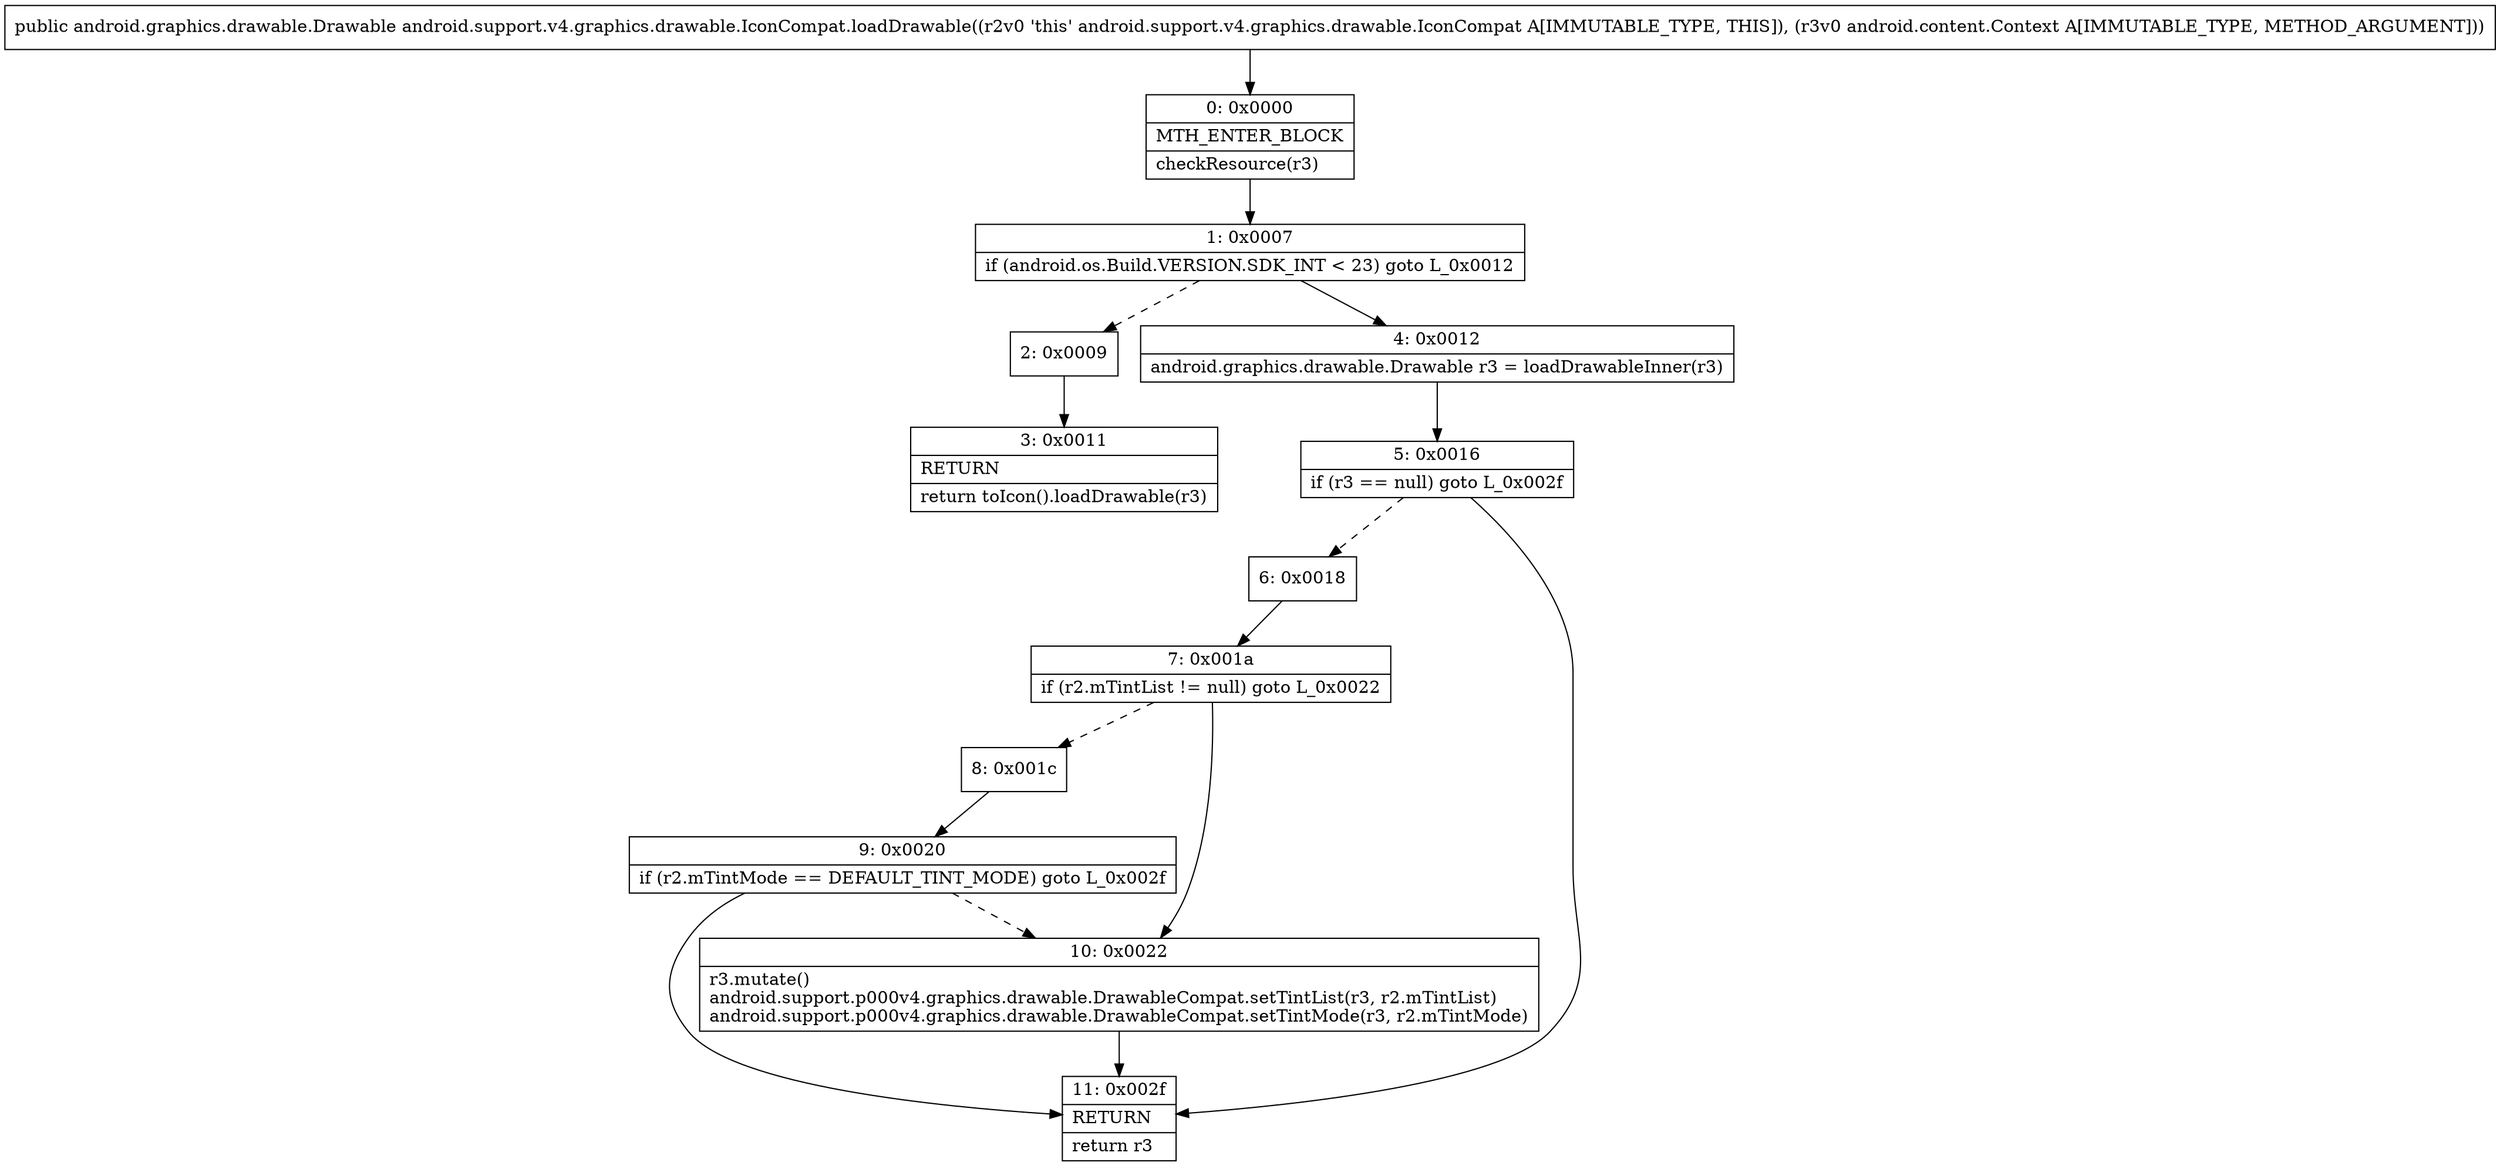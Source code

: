 digraph "CFG forandroid.support.v4.graphics.drawable.IconCompat.loadDrawable(Landroid\/content\/Context;)Landroid\/graphics\/drawable\/Drawable;" {
Node_0 [shape=record,label="{0\:\ 0x0000|MTH_ENTER_BLOCK\l|checkResource(r3)\l}"];
Node_1 [shape=record,label="{1\:\ 0x0007|if (android.os.Build.VERSION.SDK_INT \< 23) goto L_0x0012\l}"];
Node_2 [shape=record,label="{2\:\ 0x0009}"];
Node_3 [shape=record,label="{3\:\ 0x0011|RETURN\l|return toIcon().loadDrawable(r3)\l}"];
Node_4 [shape=record,label="{4\:\ 0x0012|android.graphics.drawable.Drawable r3 = loadDrawableInner(r3)\l}"];
Node_5 [shape=record,label="{5\:\ 0x0016|if (r3 == null) goto L_0x002f\l}"];
Node_6 [shape=record,label="{6\:\ 0x0018}"];
Node_7 [shape=record,label="{7\:\ 0x001a|if (r2.mTintList != null) goto L_0x0022\l}"];
Node_8 [shape=record,label="{8\:\ 0x001c}"];
Node_9 [shape=record,label="{9\:\ 0x0020|if (r2.mTintMode == DEFAULT_TINT_MODE) goto L_0x002f\l}"];
Node_10 [shape=record,label="{10\:\ 0x0022|r3.mutate()\landroid.support.p000v4.graphics.drawable.DrawableCompat.setTintList(r3, r2.mTintList)\landroid.support.p000v4.graphics.drawable.DrawableCompat.setTintMode(r3, r2.mTintMode)\l}"];
Node_11 [shape=record,label="{11\:\ 0x002f|RETURN\l|return r3\l}"];
MethodNode[shape=record,label="{public android.graphics.drawable.Drawable android.support.v4.graphics.drawable.IconCompat.loadDrawable((r2v0 'this' android.support.v4.graphics.drawable.IconCompat A[IMMUTABLE_TYPE, THIS]), (r3v0 android.content.Context A[IMMUTABLE_TYPE, METHOD_ARGUMENT])) }"];
MethodNode -> Node_0;
Node_0 -> Node_1;
Node_1 -> Node_2[style=dashed];
Node_1 -> Node_4;
Node_2 -> Node_3;
Node_4 -> Node_5;
Node_5 -> Node_6[style=dashed];
Node_5 -> Node_11;
Node_6 -> Node_7;
Node_7 -> Node_8[style=dashed];
Node_7 -> Node_10;
Node_8 -> Node_9;
Node_9 -> Node_10[style=dashed];
Node_9 -> Node_11;
Node_10 -> Node_11;
}

